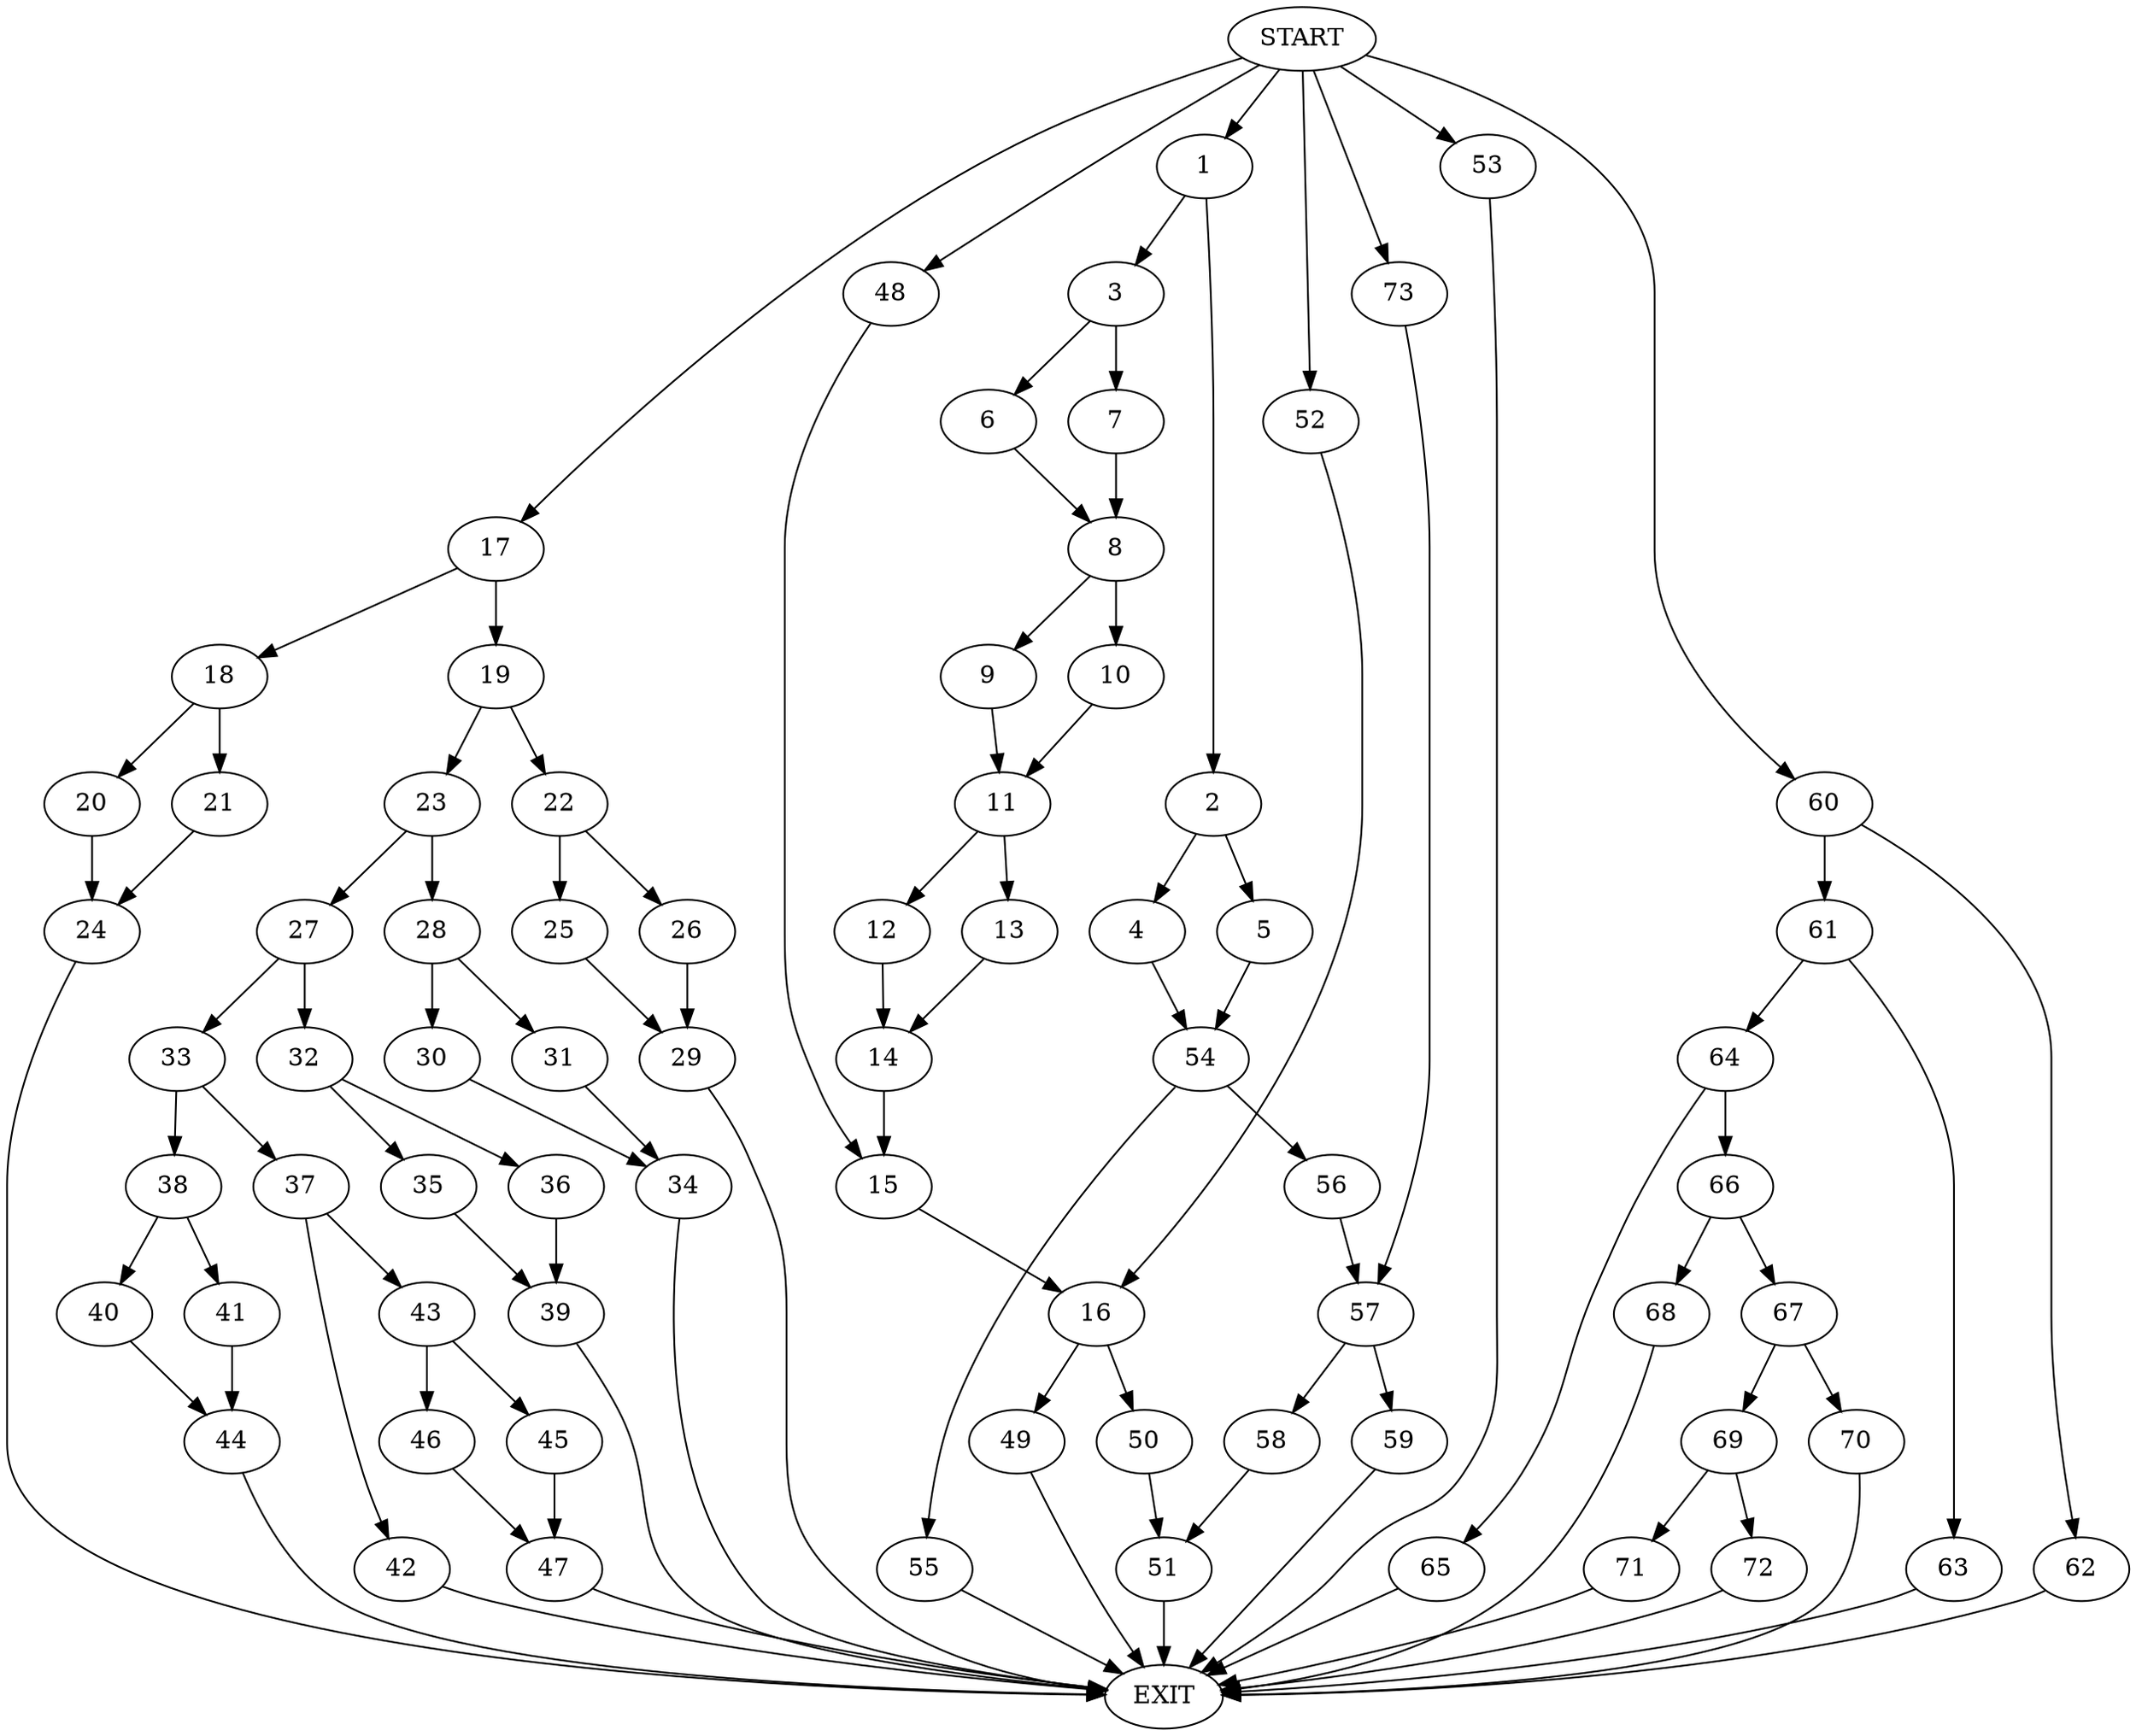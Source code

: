 digraph {
0 [label="START"]
74 [label="EXIT"]
0 -> 1
1 -> 2
1 -> 3
2 -> 4
2 -> 5
3 -> 6
3 -> 7
6 -> 8
7 -> 8
8 -> 9
8 -> 10
10 -> 11
9 -> 11
11 -> 12
11 -> 13
12 -> 14
13 -> 14
14 -> 15
15 -> 16
0 -> 17
17 -> 18
17 -> 19
18 -> 20
18 -> 21
19 -> 22
19 -> 23
21 -> 24
20 -> 24
24 -> 74
22 -> 25
22 -> 26
23 -> 27
23 -> 28
25 -> 29
26 -> 29
29 -> 74
28 -> 30
28 -> 31
27 -> 32
27 -> 33
31 -> 34
30 -> 34
34 -> 74
32 -> 35
32 -> 36
33 -> 37
33 -> 38
35 -> 39
36 -> 39
39 -> 74
38 -> 40
38 -> 41
37 -> 42
37 -> 43
40 -> 44
41 -> 44
44 -> 74
42 -> 74
43 -> 45
43 -> 46
45 -> 47
46 -> 47
47 -> 74
0 -> 48
48 -> 15
16 -> 49
16 -> 50
50 -> 51
51 -> 74
0 -> 52
52 -> 16
49 -> 74
0 -> 53
53 -> 74
4 -> 54
5 -> 54
54 -> 55
54 -> 56
55 -> 74
56 -> 57
57 -> 58
57 -> 59
0 -> 60
60 -> 61
60 -> 62
61 -> 63
61 -> 64
62 -> 74
64 -> 65
64 -> 66
63 -> 74
66 -> 67
66 -> 68
65 -> 74
67 -> 69
67 -> 70
68 -> 74
69 -> 71
69 -> 72
70 -> 74
71 -> 74
72 -> 74
58 -> 51
0 -> 73
73 -> 57
59 -> 74
}
